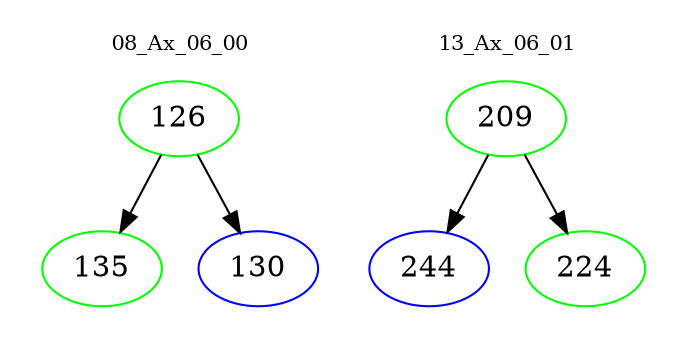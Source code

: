 digraph{
subgraph cluster_0 {
color = white
label = "08_Ax_06_00";
fontsize=10;
T0_126 [label="126", color="green"]
T0_126 -> T0_135 [color="black"]
T0_135 [label="135", color="green"]
T0_126 -> T0_130 [color="black"]
T0_130 [label="130", color="blue"]
}
subgraph cluster_1 {
color = white
label = "13_Ax_06_01";
fontsize=10;
T1_209 [label="209", color="green"]
T1_209 -> T1_244 [color="black"]
T1_244 [label="244", color="blue"]
T1_209 -> T1_224 [color="black"]
T1_224 [label="224", color="green"]
}
}
